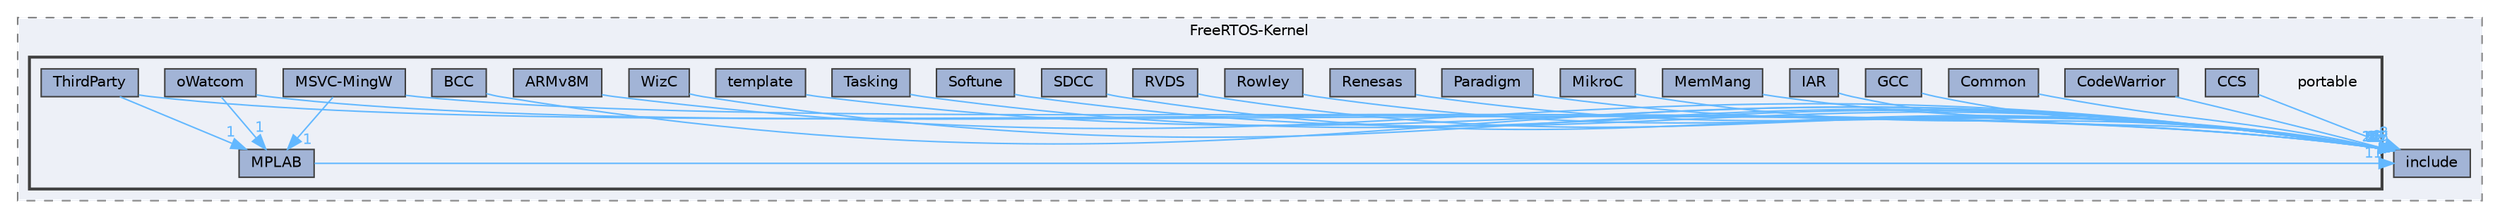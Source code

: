 digraph "D:/Projects/Raspberrypi_pico/pico_freertos_final/freertos_pico2/pico_freertos/FreeRTOS-Kernel/portable"
{
 // LATEX_PDF_SIZE
  bgcolor="transparent";
  edge [fontname=Helvetica,fontsize=10,labelfontname=Helvetica,labelfontsize=10];
  node [fontname=Helvetica,fontsize=10,shape=box,height=0.2,width=0.4];
  compound=true
  subgraph clusterdir_5270f1867b04849f6c4cddceb76c0650 {
    graph [ bgcolor="#edf0f7", pencolor="grey50", label="FreeRTOS-Kernel", fontname=Helvetica,fontsize=10 style="filled,dashed", URL="dir_5270f1867b04849f6c4cddceb76c0650.html",tooltip=""]
  dir_c69ece34c3f150cb2c6f1098178b172a [label="include", fillcolor="#a2b4d6", color="grey25", style="filled", URL="dir_c69ece34c3f150cb2c6f1098178b172a.html",tooltip=""];
  subgraph clusterdir_2901950e674b11bd625d37cd8c5cecca {
    graph [ bgcolor="#edf0f7", pencolor="grey25", label="", fontname=Helvetica,fontsize=10 style="filled,bold", URL="dir_2901950e674b11bd625d37cd8c5cecca.html",tooltip=""]
    dir_2901950e674b11bd625d37cd8c5cecca [shape=plaintext, label="portable"];
  dir_0af2c1184c4541279f0550d7cd6a5d75 [label="ARMv8M", fillcolor="#a2b4d6", color="grey25", style="filled", URL="dir_0af2c1184c4541279f0550d7cd6a5d75.html",tooltip=""];
  dir_16e0a87fd7d2dba8817ff4028b9c24f3 [label="BCC", fillcolor="#a2b4d6", color="grey25", style="filled", URL="dir_16e0a87fd7d2dba8817ff4028b9c24f3.html",tooltip=""];
  dir_6cf9056e3a0f46db775514cf45627190 [label="CCS", fillcolor="#a2b4d6", color="grey25", style="filled", URL="dir_6cf9056e3a0f46db775514cf45627190.html",tooltip=""];
  dir_87eb828367ea59a3aba00a76e831aaeb [label="CodeWarrior", fillcolor="#a2b4d6", color="grey25", style="filled", URL="dir_87eb828367ea59a3aba00a76e831aaeb.html",tooltip=""];
  dir_9717236bb52d78f74d63c512e5c24dcf [label="Common", fillcolor="#a2b4d6", color="grey25", style="filled", URL="dir_9717236bb52d78f74d63c512e5c24dcf.html",tooltip=""];
  dir_d47f747b1f9f69e8b995df24b56b1471 [label="GCC", fillcolor="#a2b4d6", color="grey25", style="filled", URL="dir_d47f747b1f9f69e8b995df24b56b1471.html",tooltip=""];
  dir_851539efac741596f3f7b2413a3fb940 [label="IAR", fillcolor="#a2b4d6", color="grey25", style="filled", URL="dir_851539efac741596f3f7b2413a3fb940.html",tooltip=""];
  dir_92ee6a970c227fa222f2f34ca48789f3 [label="MemMang", fillcolor="#a2b4d6", color="grey25", style="filled", URL="dir_92ee6a970c227fa222f2f34ca48789f3.html",tooltip=""];
  dir_6d1f43174c9f3913e7c144d6cab4de6c [label="MikroC", fillcolor="#a2b4d6", color="grey25", style="filled", URL="dir_6d1f43174c9f3913e7c144d6cab4de6c.html",tooltip=""];
  dir_7c52978c89e9f30ed23d783e5fa764cc [label="MPLAB", fillcolor="#a2b4d6", color="grey25", style="filled", URL="dir_7c52978c89e9f30ed23d783e5fa764cc.html",tooltip=""];
  dir_6b28b86299928baf686bf16dc1d494fe [label="MSVC-MingW", fillcolor="#a2b4d6", color="grey25", style="filled", URL="dir_6b28b86299928baf686bf16dc1d494fe.html",tooltip=""];
  dir_56c34a9cfcb1472e58a303446ef62697 [label="oWatcom", fillcolor="#a2b4d6", color="grey25", style="filled", URL="dir_56c34a9cfcb1472e58a303446ef62697.html",tooltip=""];
  dir_f0213d94d697a5d2e41525b08b996288 [label="Paradigm", fillcolor="#a2b4d6", color="grey25", style="filled", URL="dir_f0213d94d697a5d2e41525b08b996288.html",tooltip=""];
  dir_24fa40bde97ae3942bf436ab85395b7f [label="Renesas", fillcolor="#a2b4d6", color="grey25", style="filled", URL="dir_24fa40bde97ae3942bf436ab85395b7f.html",tooltip=""];
  dir_d429f9584792e30d729091d6e656366c [label="Rowley", fillcolor="#a2b4d6", color="grey25", style="filled", URL="dir_d429f9584792e30d729091d6e656366c.html",tooltip=""];
  dir_939690fdea9c12e02e783782db51ccfd [label="RVDS", fillcolor="#a2b4d6", color="grey25", style="filled", URL="dir_939690fdea9c12e02e783782db51ccfd.html",tooltip=""];
  dir_87aa3bf8472647eb9eca0e65cddedb3b [label="SDCC", fillcolor="#a2b4d6", color="grey25", style="filled", URL="dir_87aa3bf8472647eb9eca0e65cddedb3b.html",tooltip=""];
  dir_5b7752eebdc1a70d40cc4ed8e7a38596 [label="Softune", fillcolor="#a2b4d6", color="grey25", style="filled", URL="dir_5b7752eebdc1a70d40cc4ed8e7a38596.html",tooltip=""];
  dir_21378590ba7f36aa55a6e81b156b0871 [label="Tasking", fillcolor="#a2b4d6", color="grey25", style="filled", URL="dir_21378590ba7f36aa55a6e81b156b0871.html",tooltip=""];
  dir_7cf8ba735a1da487c962b5d75f931bb0 [label="template", fillcolor="#a2b4d6", color="grey25", style="filled", URL="dir_7cf8ba735a1da487c962b5d75f931bb0.html",tooltip=""];
  dir_d47c1b7ece71fdb3ba53b178e069a008 [label="ThirdParty", fillcolor="#a2b4d6", color="grey25", style="filled", URL="dir_d47c1b7ece71fdb3ba53b178e069a008.html",tooltip=""];
  dir_d0f4807ae9333015027faef8873ab403 [label="WizC", fillcolor="#a2b4d6", color="grey25", style="filled", URL="dir_d0f4807ae9333015027faef8873ab403.html",tooltip=""];
  }
  }
  dir_0af2c1184c4541279f0550d7cd6a5d75->dir_c69ece34c3f150cb2c6f1098178b172a [headlabel="42", labeldistance=1.5 headhref="dir_000080_000125.html" href="dir_000080_000125.html" color="steelblue1" fontcolor="steelblue1"];
  dir_16e0a87fd7d2dba8817ff4028b9c24f3->dir_c69ece34c3f150cb2c6f1098178b172a [headlabel="5", labeldistance=1.5 headhref="dir_000092_000125.html" href="dir_000092_000125.html" color="steelblue1" fontcolor="steelblue1"];
  dir_6cf9056e3a0f46db775514cf45627190->dir_c69ece34c3f150cb2c6f1098178b172a [headlabel="8", labeldistance=1.5 headhref="dir_000093_000125.html" href="dir_000093_000125.html" color="steelblue1" fontcolor="steelblue1"];
  dir_87eb828367ea59a3aba00a76e831aaeb->dir_c69ece34c3f150cb2c6f1098178b172a [headlabel="6", labeldistance=1.5 headhref="dir_000098_000125.html" href="dir_000098_000125.html" color="steelblue1" fontcolor="steelblue1"];
  dir_9717236bb52d78f74d63c512e5c24dcf->dir_c69ece34c3f150cb2c6f1098178b172a [headlabel="15", labeldistance=1.5 headhref="dir_000102_000125.html" href="dir_000102_000125.html" color="steelblue1" fontcolor="steelblue1"];
  dir_d47f747b1f9f69e8b995df24b56b1471->dir_c69ece34c3f150cb2c6f1098178b172a [headlabel="275", labeldistance=1.5 headhref="dir_000116_000125.html" href="dir_000116_000125.html" color="steelblue1" fontcolor="steelblue1"];
  dir_851539efac741596f3f7b2413a3fb940->dir_c69ece34c3f150cb2c6f1098178b172a [headlabel="117", labeldistance=1.5 headhref="dir_000124_000125.html" href="dir_000124_000125.html" color="steelblue1" fontcolor="steelblue1"];
  dir_92ee6a970c227fa222f2f34ca48789f3->dir_c69ece34c3f150cb2c6f1098178b172a [headlabel="10", labeldistance=1.5 headhref="dir_000136_000125.html" href="dir_000136_000125.html" color="steelblue1" fontcolor="steelblue1"];
  dir_6d1f43174c9f3913e7c144d6cab4de6c->dir_c69ece34c3f150cb2c6f1098178b172a [headlabel="2", labeldistance=1.5 headhref="dir_000140_000125.html" href="dir_000140_000125.html" color="steelblue1" fontcolor="steelblue1"];
  dir_7c52978c89e9f30ed23d783e5fa764cc->dir_c69ece34c3f150cb2c6f1098178b172a [headlabel="11", labeldistance=1.5 headhref="dir_000141_000125.html" href="dir_000141_000125.html" color="steelblue1" fontcolor="steelblue1"];
  dir_6b28b86299928baf686bf16dc1d494fe->dir_7c52978c89e9f30ed23d783e5fa764cc [headlabel="1", labeldistance=1.5 headhref="dir_000147_000141.html" href="dir_000147_000141.html" color="steelblue1" fontcolor="steelblue1"];
  dir_6b28b86299928baf686bf16dc1d494fe->dir_c69ece34c3f150cb2c6f1098178b172a [headlabel="2", labeldistance=1.5 headhref="dir_000147_000125.html" href="dir_000147_000125.html" color="steelblue1" fontcolor="steelblue1"];
  dir_56c34a9cfcb1472e58a303446ef62697->dir_c69ece34c3f150cb2c6f1098178b172a [headlabel="5", labeldistance=1.5 headhref="dir_000172_000125.html" href="dir_000172_000125.html" color="steelblue1" fontcolor="steelblue1"];
  dir_56c34a9cfcb1472e58a303446ef62697->dir_7c52978c89e9f30ed23d783e5fa764cc [headlabel="1", labeldistance=1.5 headhref="dir_000172_000141.html" href="dir_000172_000141.html" color="steelblue1" fontcolor="steelblue1"];
  dir_f0213d94d697a5d2e41525b08b996288->dir_c69ece34c3f150cb2c6f1098178b172a [headlabel="4", labeldistance=1.5 headhref="dir_000173_000125.html" href="dir_000173_000125.html" color="steelblue1" fontcolor="steelblue1"];
  dir_24fa40bde97ae3942bf436ab85395b7f->dir_c69ece34c3f150cb2c6f1098178b172a [headlabel="12", labeldistance=1.5 headhref="dir_000193_000125.html" href="dir_000193_000125.html" color="steelblue1" fontcolor="steelblue1"];
  dir_d429f9584792e30d729091d6e656366c->dir_c69ece34c3f150cb2c6f1098178b172a [headlabel="2", labeldistance=1.5 headhref="dir_000200_000125.html" href="dir_000200_000125.html" color="steelblue1" fontcolor="steelblue1"];
  dir_939690fdea9c12e02e783782db51ccfd->dir_c69ece34c3f150cb2c6f1098178b172a [headlabel="23", labeldistance=1.5 headhref="dir_000206_000125.html" href="dir_000206_000125.html" color="steelblue1" fontcolor="steelblue1"];
  dir_87aa3bf8472647eb9eca0e65cddedb3b->dir_c69ece34c3f150cb2c6f1098178b172a [headlabel="2", labeldistance=1.5 headhref="dir_000221_000125.html" href="dir_000221_000125.html" color="steelblue1" fontcolor="steelblue1"];
  dir_5b7752eebdc1a70d40cc4ed8e7a38596->dir_c69ece34c3f150cb2c6f1098178b172a [headlabel="4", labeldistance=1.5 headhref="dir_000235_000125.html" href="dir_000235_000125.html" color="steelblue1" fontcolor="steelblue1"];
  dir_21378590ba7f36aa55a6e81b156b0871->dir_c69ece34c3f150cb2c6f1098178b172a [headlabel="2", labeldistance=1.5 headhref="dir_000241_000125.html" href="dir_000241_000125.html" color="steelblue1" fontcolor="steelblue1"];
  dir_7cf8ba735a1da487c962b5d75f931bb0->dir_c69ece34c3f150cb2c6f1098178b172a [headlabel="2", labeldistance=1.5 headhref="dir_000242_000125.html" href="dir_000242_000125.html" color="steelblue1" fontcolor="steelblue1"];
  dir_d47c1b7ece71fdb3ba53b178e069a008->dir_7c52978c89e9f30ed23d783e5fa764cc [headlabel="1", labeldistance=1.5 headhref="dir_000245_000141.html" href="dir_000245_000141.html" color="steelblue1" fontcolor="steelblue1"];
  dir_d47c1b7ece71fdb3ba53b178e069a008->dir_c69ece34c3f150cb2c6f1098178b172a [headlabel="50", labeldistance=1.5 headhref="dir_000245_000125.html" href="dir_000245_000125.html" color="steelblue1" fontcolor="steelblue1"];
  dir_d0f4807ae9333015027faef8873ab403->dir_c69ece34c3f150cb2c6f1098178b172a [headlabel="4", labeldistance=1.5 headhref="dir_000250_000125.html" href="dir_000250_000125.html" color="steelblue1" fontcolor="steelblue1"];
}
